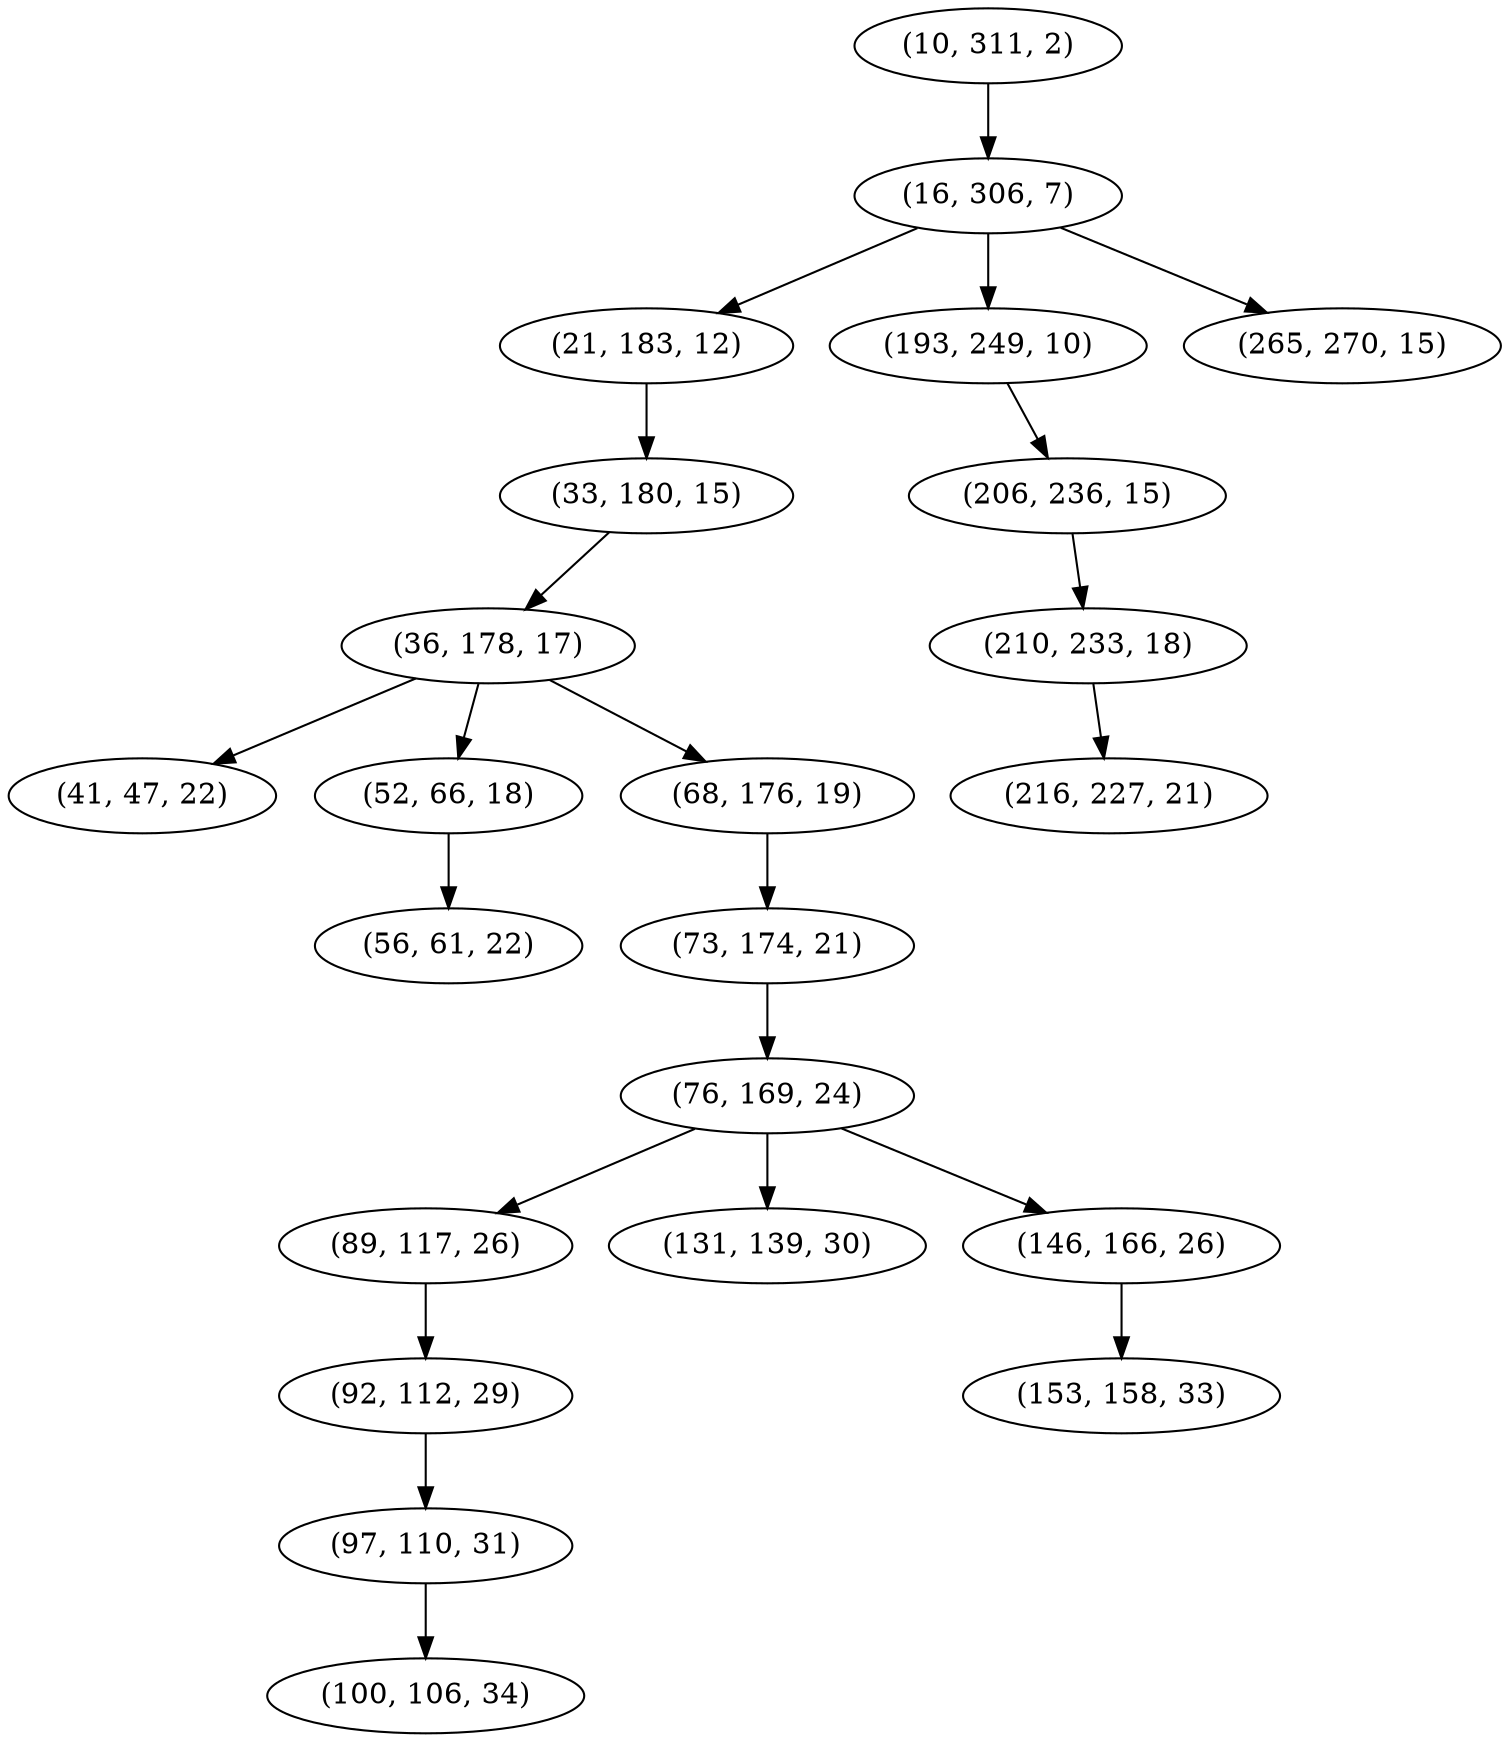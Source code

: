 digraph tree {
    "(10, 311, 2)";
    "(16, 306, 7)";
    "(21, 183, 12)";
    "(33, 180, 15)";
    "(36, 178, 17)";
    "(41, 47, 22)";
    "(52, 66, 18)";
    "(56, 61, 22)";
    "(68, 176, 19)";
    "(73, 174, 21)";
    "(76, 169, 24)";
    "(89, 117, 26)";
    "(92, 112, 29)";
    "(97, 110, 31)";
    "(100, 106, 34)";
    "(131, 139, 30)";
    "(146, 166, 26)";
    "(153, 158, 33)";
    "(193, 249, 10)";
    "(206, 236, 15)";
    "(210, 233, 18)";
    "(216, 227, 21)";
    "(265, 270, 15)";
    "(10, 311, 2)" -> "(16, 306, 7)";
    "(16, 306, 7)" -> "(21, 183, 12)";
    "(16, 306, 7)" -> "(193, 249, 10)";
    "(16, 306, 7)" -> "(265, 270, 15)";
    "(21, 183, 12)" -> "(33, 180, 15)";
    "(33, 180, 15)" -> "(36, 178, 17)";
    "(36, 178, 17)" -> "(41, 47, 22)";
    "(36, 178, 17)" -> "(52, 66, 18)";
    "(36, 178, 17)" -> "(68, 176, 19)";
    "(52, 66, 18)" -> "(56, 61, 22)";
    "(68, 176, 19)" -> "(73, 174, 21)";
    "(73, 174, 21)" -> "(76, 169, 24)";
    "(76, 169, 24)" -> "(89, 117, 26)";
    "(76, 169, 24)" -> "(131, 139, 30)";
    "(76, 169, 24)" -> "(146, 166, 26)";
    "(89, 117, 26)" -> "(92, 112, 29)";
    "(92, 112, 29)" -> "(97, 110, 31)";
    "(97, 110, 31)" -> "(100, 106, 34)";
    "(146, 166, 26)" -> "(153, 158, 33)";
    "(193, 249, 10)" -> "(206, 236, 15)";
    "(206, 236, 15)" -> "(210, 233, 18)";
    "(210, 233, 18)" -> "(216, 227, 21)";
}
